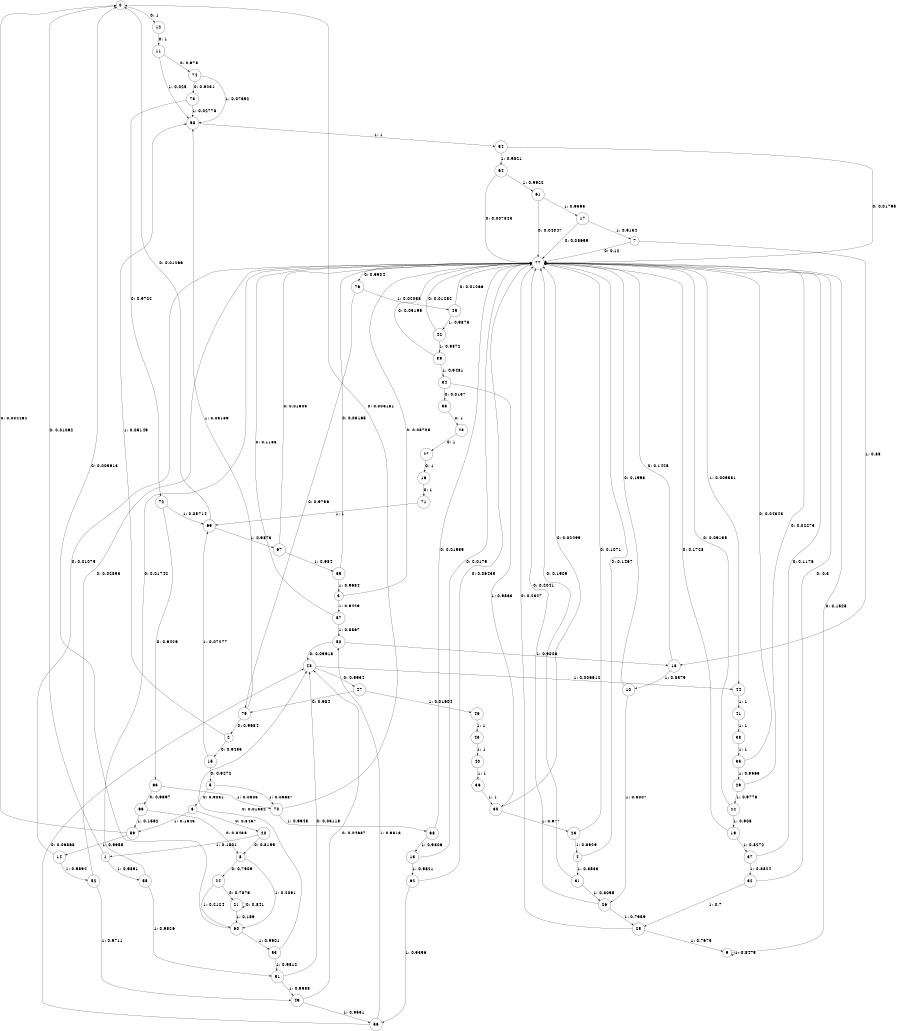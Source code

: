 digraph "ch4_random_source_L14" {
size = "6,8.5";
ratio = "fill";
node [shape = circle];
node [fontsize = 24];
edge [fontsize = 24];
0 -> 12 [label = "0: 1        "];
1 -> 0 [label = "0: 0.01092  "];
1 -> 55 [label = "1: 0.9891   "];
2 -> 15 [label = "0: 0.9485   "];
2 -> 58 [label = "1: 0.05149  "];
3 -> 77 [label = "0: 0.05705  "];
3 -> 57 [label = "1: 0.9429   "];
4 -> 77 [label = "0: 0.1467   "];
4 -> 31 [label = "1: 0.8533   "];
5 -> 6 [label = "0: 0.9031   "];
5 -> 70 [label = "1: 0.09687  "];
6 -> 20 [label = "0: 0.8457   "];
6 -> 59 [label = "1: 0.1543   "];
7 -> 77 [label = "0: 0.12     "];
7 -> 18 [label = "1: 0.88     "];
8 -> 24 [label = "0: 0.7909   "];
8 -> 60 [label = "1: 0.2091   "];
9 -> 77 [label = "0: 0.1525   "];
9 -> 9 [label = "1: 0.8475   "];
10 -> 77 [label = "0: 0.1993   "];
10 -> 26 [label = "1: 0.8007   "];
11 -> 74 [label = "0: 0.975    "];
11 -> 58 [label = "1: 0.025    "];
12 -> 11 [label = "0: 1        "];
13 -> 77 [label = "0: 0.0179   "];
13 -> 62 [label = "1: 0.9821   "];
14 -> 77 [label = "0: 0.01075  "];
14 -> 52 [label = "1: 0.9892   "];
15 -> 5 [label = "0: 0.9272   "];
15 -> 69 [label = "1: 0.07277  "];
16 -> 71 [label = "0: 1        "];
17 -> 77 [label = "0: 0.08659  "];
17 -> 7 [label = "1: 0.9134   "];
18 -> 77 [label = "0: 0.1425   "];
18 -> 10 [label = "1: 0.8575   "];
19 -> 77 [label = "0: 0.1728   "];
19 -> 37 [label = "1: 0.8272   "];
20 -> 8 [label = "0: 0.8199   "];
20 -> 1 [label = "1: 0.1801   "];
21 -> 21 [label = "0: 0.841    "];
21 -> 60 [label = "1: 0.159    "];
22 -> 77 [label = "0: 0.09195  "];
22 -> 19 [label = "1: 0.908    "];
23 -> 77 [label = "0: 0.1071   "];
23 -> 4 [label = "1: 0.8929   "];
24 -> 21 [label = "0: 0.7876   "];
24 -> 60 [label = "1: 0.2124   "];
25 -> 77 [label = "0: 0.2327   "];
25 -> 9 [label = "1: 0.7673   "];
26 -> 77 [label = "0: 0.2041   "];
26 -> 25 [label = "1: 0.7959   "];
27 -> 16 [label = "0: 1        "];
28 -> 27 [label = "0: 1        "];
29 -> 77 [label = "0: 0.02273  "];
29 -> 22 [label = "1: 0.9773   "];
30 -> 77 [label = "0: 0.02299  "];
30 -> 23 [label = "1: 0.977    "];
31 -> 77 [label = "0: 0.1905   "];
31 -> 26 [label = "1: 0.8095   "];
32 -> 77 [label = "0: 0.3      "];
32 -> 25 [label = "1: 0.7      "];
33 -> 28 [label = "0: 1        "];
34 -> 33 [label = "0: 0.0137   "];
34 -> 30 [label = "1: 0.9863   "];
35 -> 77 [label = "0: 0.04348  "];
35 -> 29 [label = "1: 0.9565   "];
36 -> 30 [label = "1: 1        "];
37 -> 77 [label = "0: 0.1176   "];
37 -> 32 [label = "1: 0.8824   "];
38 -> 35 [label = "1: 1        "];
39 -> 77 [label = "0: 0.05195  "];
39 -> 34 [label = "1: 0.9481   "];
40 -> 36 [label = "1: 1        "];
41 -> 38 [label = "1: 1        "];
42 -> 77 [label = "0: 0.01282  "];
42 -> 39 [label = "1: 0.9872   "];
43 -> 40 [label = "1: 1        "];
44 -> 41 [label = "1: 1        "];
45 -> 77 [label = "0: 0.01266  "];
45 -> 42 [label = "1: 0.9873   "];
46 -> 43 [label = "1: 1        "];
47 -> 75 [label = "0: 0.984    "];
47 -> 46 [label = "1: 0.01604  "];
48 -> 47 [label = "0: 0.9934   "];
48 -> 44 [label = "1: 0.006612  "];
49 -> 48 [label = "0: 0.04687  "];
49 -> 56 [label = "1: 0.9531   "];
50 -> 48 [label = "0: 0.09918  "];
50 -> 18 [label = "1: 0.9008   "];
51 -> 48 [label = "0: 0.03118  "];
51 -> 49 [label = "1: 0.9688   "];
52 -> 77 [label = "0: 0.02893  "];
52 -> 49 [label = "1: 0.9711   "];
53 -> 48 [label = "0: 0.01882  "];
53 -> 51 [label = "1: 0.9812   "];
54 -> 77 [label = "0: 0.01795  "];
54 -> 64 [label = "1: 0.9821   "];
55 -> 77 [label = "0: 0.01742  "];
55 -> 51 [label = "1: 0.9826   "];
56 -> 48 [label = "0: 0.06868  "];
56 -> 50 [label = "1: 0.9313   "];
57 -> 77 [label = "0: 0.1133   "];
57 -> 50 [label = "1: 0.8867   "];
58 -> 54 [label = "1: 1        "];
59 -> 0 [label = "0: 0.004464  "];
59 -> 14 [label = "1: 0.9955   "];
60 -> 0 [label = "0: 0.009913  "];
60 -> 53 [label = "1: 0.9901   "];
61 -> 77 [label = "0: 0.04047  "];
61 -> 17 [label = "1: 0.9595   "];
62 -> 77 [label = "0: 0.06435  "];
62 -> 56 [label = "1: 0.9356   "];
63 -> 66 [label = "0: 0.9697   "];
63 -> 70 [label = "1: 0.0303   "];
64 -> 77 [label = "0: 0.007823  "];
64 -> 61 [label = "1: 0.9922   "];
65 -> 77 [label = "0: 0.03165  "];
65 -> 3 [label = "1: 0.9684   "];
66 -> 8 [label = "0: 0.8438   "];
66 -> 59 [label = "1: 0.1562   "];
67 -> 77 [label = "0: 0.01603  "];
67 -> 65 [label = "1: 0.984    "];
68 -> 77 [label = "0: 0.01935  "];
68 -> 13 [label = "1: 0.9806   "];
69 -> 0 [label = "0: 0.01266  "];
69 -> 67 [label = "1: 0.9873   "];
70 -> 0 [label = "0: 0.005181  "];
70 -> 68 [label = "1: 0.9948   "];
71 -> 69 [label = "1: 1        "];
72 -> 63 [label = "0: 0.9429   "];
72 -> 69 [label = "1: 0.05714  "];
73 -> 72 [label = "0: 0.9722   "];
73 -> 58 [label = "1: 0.02778  "];
74 -> 73 [label = "0: 0.9231   "];
74 -> 58 [label = "1: 0.07692  "];
75 -> 2 [label = "0: 0.9684   "];
75 -> 58 [label = "1: 0.03159  "];
76 -> 75 [label = "0: 0.9796   "];
76 -> 45 [label = "1: 0.02038  "];
77 -> 76 [label = "0: 0.9904   "];
77 -> 44 [label = "1: 0.009581  "];
}